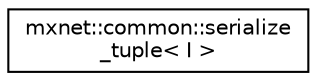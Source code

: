 digraph "Graphical Class Hierarchy"
{
  edge [fontname="Helvetica",fontsize="10",labelfontname="Helvetica",labelfontsize="10"];
  node [fontname="Helvetica",fontsize="10",shape=record];
  rankdir="LR";
  Node1 [label="mxnet::common::serialize\l_tuple\< I \>",height=0.2,width=0.4,color="black", fillcolor="white", style="filled",URL="$structmxnet_1_1common_1_1serialize__tuple.html"];
}
